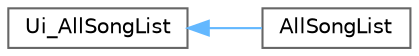 digraph "类继承关系图"
{
 // LATEX_PDF_SIZE
  bgcolor="transparent";
  edge [fontname=Helvetica,fontsize=10,labelfontname=Helvetica,labelfontsize=10];
  node [fontname=Helvetica,fontsize=10,shape=box,height=0.2,width=0.4];
  rankdir="LR";
  Node0 [id="Node000000",label="Ui_AllSongList",height=0.2,width=0.4,color="grey40", fillcolor="white", style="filled",URL="$class_ui___all_song_list.html",tooltip=" "];
  Node0 -> Node1 [id="edge471_Node000000_Node000001",dir="back",color="steelblue1",style="solid",tooltip=" "];
  Node1 [id="Node000001",label="AllSongList",height=0.2,width=0.4,color="grey40", fillcolor="white", style="filled",URL="$class_ui_1_1_all_song_list.html",tooltip=" "];
}
